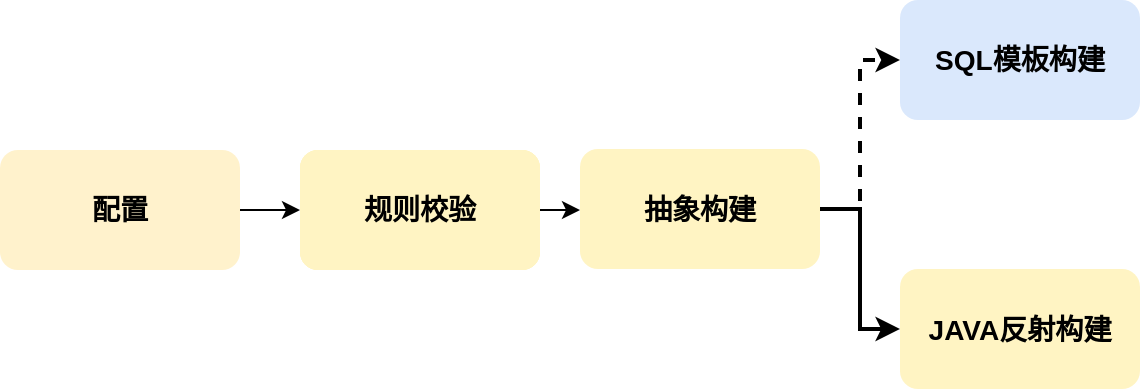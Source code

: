 <mxfile version="16.6.4" type="github">
  <diagram id="YuwCHeqFbcpFo9LPY-PJ" name="第 1 页">
    <mxGraphModel dx="782" dy="513" grid="1" gridSize="10" guides="1" tooltips="1" connect="1" arrows="1" fold="1" page="1" pageScale="1" pageWidth="827" pageHeight="1169" math="0" shadow="0">
      <root>
        <mxCell id="0" />
        <mxCell id="1" parent="0" />
        <mxCell id="3_1g0eFo5Rt5CnOM_eIa-6" value="&lt;h3&gt;SQL模板构建&lt;/h3&gt;" style="rounded=1;whiteSpace=wrap;html=1;strokeColor=none;fillColor=#dae8fc;" vertex="1" parent="1">
          <mxGeometry x="510" y="480" width="120" height="60" as="geometry" />
        </mxCell>
        <mxCell id="3_1g0eFo5Rt5CnOM_eIa-8" value="&lt;h3&gt;JAVA反射构建&lt;/h3&gt;" style="rounded=1;whiteSpace=wrap;html=1;strokeColor=none;fillColor=#FFF4C3;" vertex="1" parent="1">
          <mxGeometry x="510" y="614.5" width="120" height="60" as="geometry" />
        </mxCell>
        <mxCell id="3_1g0eFo5Rt5CnOM_eIa-16" style="edgeStyle=orthogonalEdgeStyle;rounded=0;orthogonalLoop=1;jettySize=auto;html=1;exitX=1;exitY=0.5;exitDx=0;exitDy=0;" edge="1" parent="1" source="3_1g0eFo5Rt5CnOM_eIa-10" target="3_1g0eFo5Rt5CnOM_eIa-13">
          <mxGeometry relative="1" as="geometry" />
        </mxCell>
        <mxCell id="3_1g0eFo5Rt5CnOM_eIa-10" value="规则校验" style="rounded=1;whiteSpace=wrap;html=1;strokeColor=none;fillColor=#FFF4C3;" vertex="1" parent="1">
          <mxGeometry x="210" y="555" width="120" height="60" as="geometry" />
        </mxCell>
        <mxCell id="3_1g0eFo5Rt5CnOM_eIa-17" style="edgeStyle=orthogonalEdgeStyle;rounded=0;orthogonalLoop=1;jettySize=auto;html=1;exitX=1;exitY=0.5;exitDx=0;exitDy=0;entryX=0;entryY=0.5;entryDx=0;entryDy=0;dashed=1;strokeWidth=2;" edge="1" parent="1" source="3_1g0eFo5Rt5CnOM_eIa-13" target="3_1g0eFo5Rt5CnOM_eIa-6">
          <mxGeometry relative="1" as="geometry" />
        </mxCell>
        <mxCell id="3_1g0eFo5Rt5CnOM_eIa-18" style="edgeStyle=orthogonalEdgeStyle;rounded=0;orthogonalLoop=1;jettySize=auto;html=1;exitX=1;exitY=0.5;exitDx=0;exitDy=0;strokeWidth=2;" edge="1" parent="1" source="3_1g0eFo5Rt5CnOM_eIa-13" target="3_1g0eFo5Rt5CnOM_eIa-8">
          <mxGeometry relative="1" as="geometry" />
        </mxCell>
        <mxCell id="3_1g0eFo5Rt5CnOM_eIa-13" value="&lt;h3&gt;抽象构建&lt;/h3&gt;" style="rounded=1;whiteSpace=wrap;html=1;strokeColor=none;fillColor=#FFF4C3;" vertex="1" parent="1">
          <mxGeometry x="350" y="554.5" width="120" height="60" as="geometry" />
        </mxCell>
        <mxCell id="3_1g0eFo5Rt5CnOM_eIa-15" style="edgeStyle=orthogonalEdgeStyle;rounded=0;orthogonalLoop=1;jettySize=auto;html=1;exitX=1;exitY=0.5;exitDx=0;exitDy=0;entryX=0;entryY=0.5;entryDx=0;entryDy=0;" edge="1" parent="1" source="3_1g0eFo5Rt5CnOM_eIa-14" target="3_1g0eFo5Rt5CnOM_eIa-10">
          <mxGeometry relative="1" as="geometry" />
        </mxCell>
        <mxCell id="3_1g0eFo5Rt5CnOM_eIa-14" value="&lt;h3&gt;配置&lt;/h3&gt;" style="rounded=1;whiteSpace=wrap;html=1;strokeColor=none;fillColor=#fff2cc;" vertex="1" parent="1">
          <mxGeometry x="60" y="555" width="120" height="60" as="geometry" />
        </mxCell>
        <mxCell id="3_1g0eFo5Rt5CnOM_eIa-20" value="规则校验" style="rounded=1;whiteSpace=wrap;html=1;strokeColor=none;fillColor=#FFF4C3;" vertex="1" parent="1">
          <mxGeometry x="210" y="555" width="120" height="60" as="geometry" />
        </mxCell>
        <mxCell id="3_1g0eFo5Rt5CnOM_eIa-21" value="&lt;h3&gt;规则校验&lt;/h3&gt;" style="rounded=1;whiteSpace=wrap;html=1;strokeColor=none;fillColor=#FFF4C3;" vertex="1" parent="1">
          <mxGeometry x="210" y="555" width="120" height="60" as="geometry" />
        </mxCell>
      </root>
    </mxGraphModel>
  </diagram>
</mxfile>
